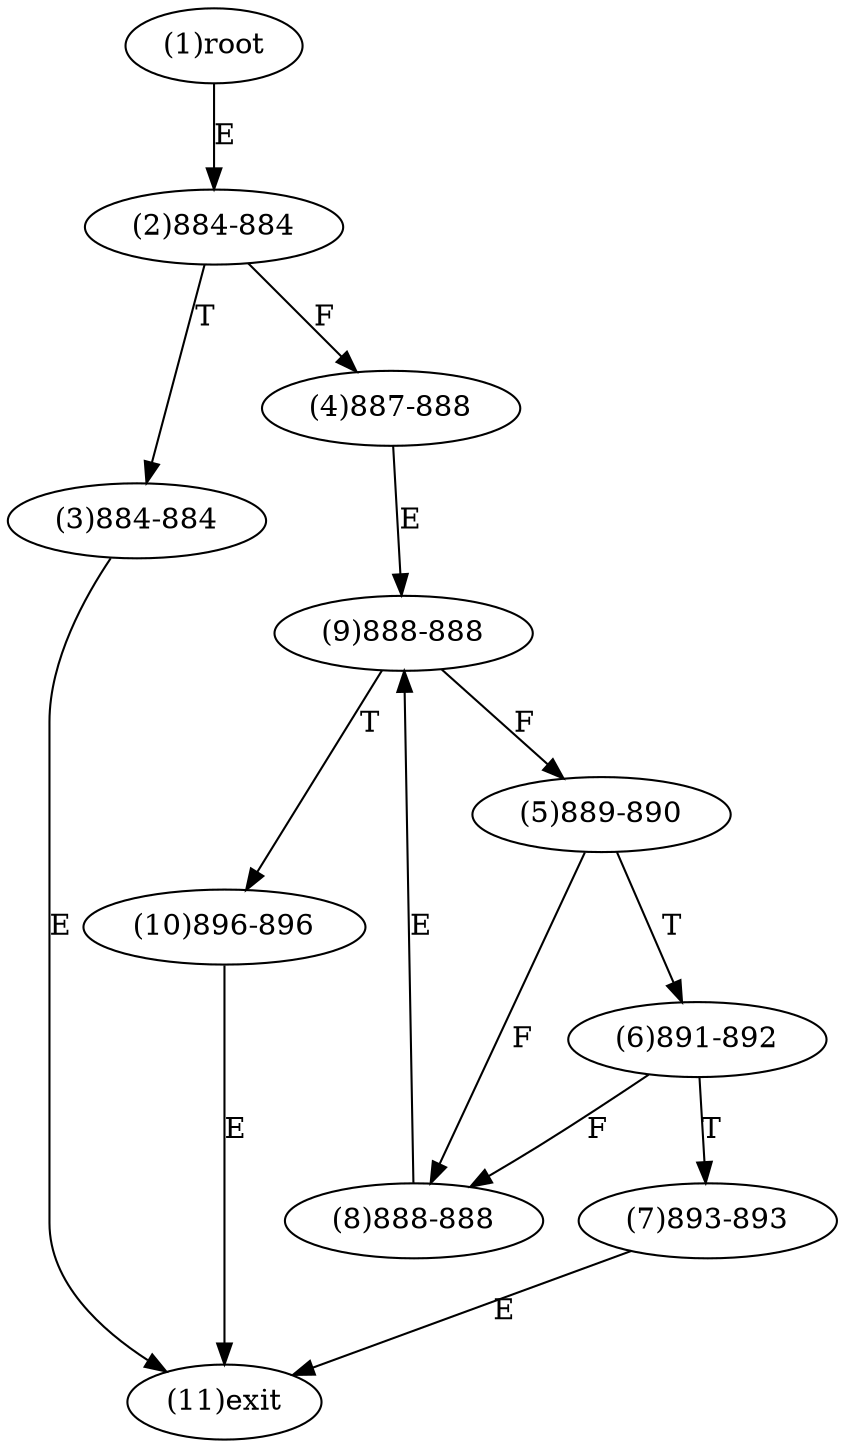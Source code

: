 digraph "" { 
1[ label="(1)root"];
2[ label="(2)884-884"];
3[ label="(3)884-884"];
4[ label="(4)887-888"];
5[ label="(5)889-890"];
6[ label="(6)891-892"];
7[ label="(7)893-893"];
8[ label="(8)888-888"];
9[ label="(9)888-888"];
10[ label="(10)896-896"];
11[ label="(11)exit"];
1->2[ label="E"];
2->4[ label="F"];
2->3[ label="T"];
3->11[ label="E"];
4->9[ label="E"];
5->8[ label="F"];
5->6[ label="T"];
6->8[ label="F"];
6->7[ label="T"];
7->11[ label="E"];
8->9[ label="E"];
9->5[ label="F"];
9->10[ label="T"];
10->11[ label="E"];
}